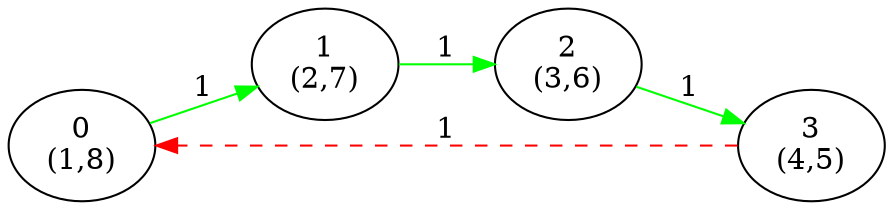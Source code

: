 digraph G {
ranksep = "equally";
rankdir = LR;
{rank = same; "0
(1,8)"; };
{rank = same; "1
(2,7)"; };
{rank = same; "2
(3,6)"; };
{rank = same; "3
(4,5)"; };
{rank = same; };
"0
(1,8)"->"1
(2,7)"[label="1" color = "green"];
"1
(2,7)"->"2
(3,6)"[label="1" color = "green"];
"2
(3,6)"->"3
(4,5)"[label="1" color = "green"];
"3
(4,5)"->"0
(1,8)"[label="1" color = "red" style = "dashed"];
}
